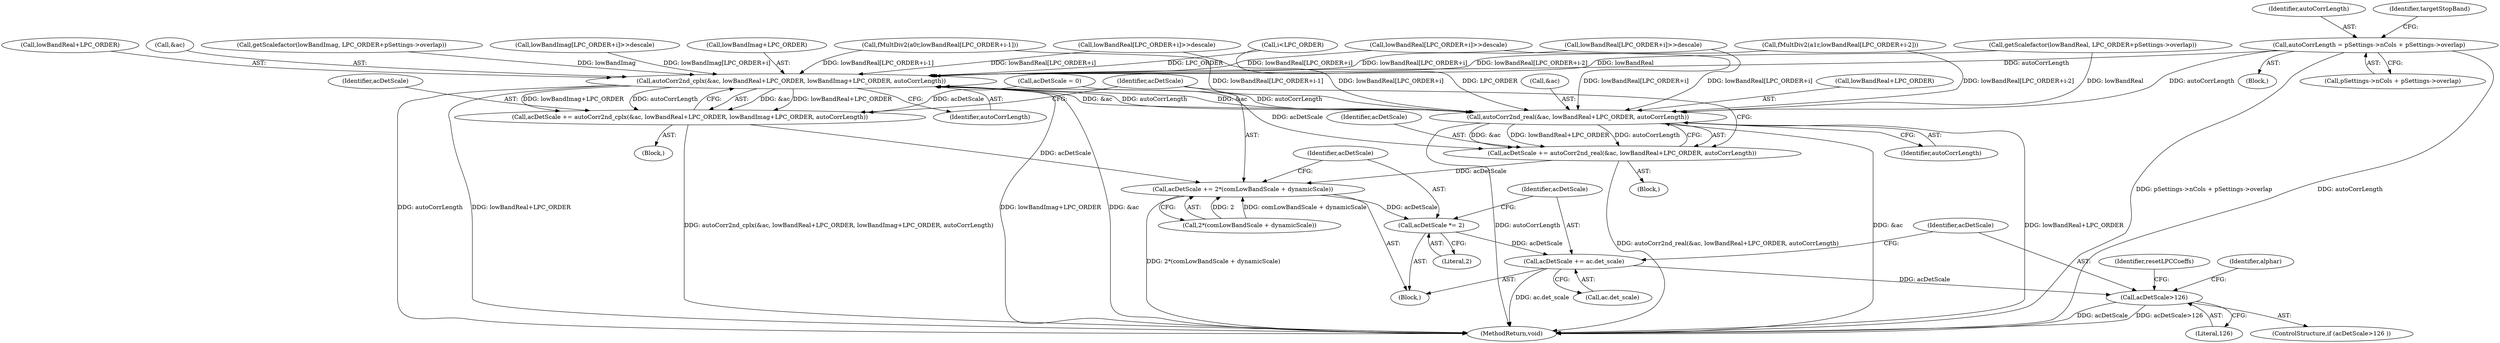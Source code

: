 digraph "0_Android_8e3be529372892e20ccf196809bc73276c822189@integer" {
"1000268" [label="(Call,autoCorrLength = pSettings->nCols + pSettings->overlap)"];
"1000735" [label="(Call,autoCorr2nd_cplx(&ac, lowBandReal+LPC_ORDER, lowBandImag+LPC_ORDER, autoCorrLength))"];
"1000733" [label="(Call,acDetScale += autoCorr2nd_cplx(&ac, lowBandReal+LPC_ORDER, lowBandImag+LPC_ORDER, autoCorrLength))"];
"1000756" [label="(Call,acDetScale += 2*(comLowBandScale + dynamicScale))"];
"1000763" [label="(Call,acDetScale *= 2)"];
"1000766" [label="(Call,acDetScale += ac.det_scale)"];
"1000772" [label="(Call,acDetScale>126)"];
"1000749" [label="(Call,autoCorr2nd_real(&ac, lowBandReal+LPC_ORDER, autoCorrLength))"];
"1000747" [label="(Call,acDetScale += autoCorr2nd_real(&ac, lowBandReal+LPC_ORDER, autoCorrLength))"];
"1001911" [label="(Call,lowBandReal[LPC_ORDER+i]>>descale)"];
"1000458" [label="(Call,acDetScale = 0)"];
"1000601" [label="(Call,getScalefactor(lowBandReal, LPC_ORDER+pSettings->overlap))"];
"1000269" [label="(Identifier,autoCorrLength)"];
"1000736" [label="(Call,&ac)"];
"1000636" [label="(Call,getScalefactor(lowBandImag, LPC_ORDER+pSettings->overlap))"];
"1001802" [label="(Call,lowBandReal[LPC_ORDER+i]>>descale)"];
"1000750" [label="(Call,&ac)"];
"1000765" [label="(Literal,2)"];
"1000777" [label="(Identifier,resetLPCCoeffs)"];
"1000178" [label="(Block,)"];
"1001767" [label="(Call,lowBandImag[LPC_ORDER+i]>>descale)"];
"1000747" [label="(Call,acDetScale += autoCorr2nd_real(&ac, lowBandReal+LPC_ORDER, autoCorrLength))"];
"1001754" [label="(Call,lowBandReal[LPC_ORDER+i]>>descale)"];
"1000744" [label="(Identifier,autoCorrLength)"];
"1000755" [label="(Identifier,autoCorrLength)"];
"1000758" [label="(Call,2*(comLowBandScale + dynamicScale))"];
"1000426" [label="(Block,)"];
"1000757" [label="(Identifier,acDetScale)"];
"1000732" [label="(Block,)"];
"1001885" [label="(Call,fMultDiv2(a0r,lowBandReal[LPC_ORDER+i-1]))"];
"1000465" [label="(Call,i<LPC_ORDER)"];
"1000270" [label="(Call,pSettings->nCols + pSettings->overlap)"];
"1000768" [label="(Call,ac.det_scale)"];
"1000774" [label="(Literal,126)"];
"1000752" [label="(Call,lowBandReal+LPC_ORDER)"];
"1000773" [label="(Identifier,acDetScale)"];
"1001894" [label="(Call,fMultDiv2(a1r,lowBandReal[LPC_ORDER+i-2]))"];
"1000771" [label="(ControlStructure,if (acDetScale>126 ))"];
"1000746" [label="(Block,)"];
"1002027" [label="(MethodReturn,void)"];
"1000749" [label="(Call,autoCorr2nd_real(&ac, lowBandReal+LPC_ORDER, autoCorrLength))"];
"1000278" [label="(Identifier,targetStopBand)"];
"1000741" [label="(Call,lowBandImag+LPC_ORDER)"];
"1000738" [label="(Call,lowBandReal+LPC_ORDER)"];
"1000748" [label="(Identifier,acDetScale)"];
"1000756" [label="(Call,acDetScale += 2*(comLowBandScale + dynamicScale))"];
"1000734" [label="(Identifier,acDetScale)"];
"1000735" [label="(Call,autoCorr2nd_cplx(&ac, lowBandReal+LPC_ORDER, lowBandImag+LPC_ORDER, autoCorrLength))"];
"1000767" [label="(Identifier,acDetScale)"];
"1000268" [label="(Call,autoCorrLength = pSettings->nCols + pSettings->overlap)"];
"1000781" [label="(Identifier,alphar)"];
"1000772" [label="(Call,acDetScale>126)"];
"1000763" [label="(Call,acDetScale *= 2)"];
"1000764" [label="(Identifier,acDetScale)"];
"1000766" [label="(Call,acDetScale += ac.det_scale)"];
"1000733" [label="(Call,acDetScale += autoCorr2nd_cplx(&ac, lowBandReal+LPC_ORDER, lowBandImag+LPC_ORDER, autoCorrLength))"];
"1000268" -> "1000178"  [label="AST: "];
"1000268" -> "1000270"  [label="CFG: "];
"1000269" -> "1000268"  [label="AST: "];
"1000270" -> "1000268"  [label="AST: "];
"1000278" -> "1000268"  [label="CFG: "];
"1000268" -> "1002027"  [label="DDG: autoCorrLength"];
"1000268" -> "1002027"  [label="DDG: pSettings->nCols + pSettings->overlap"];
"1000268" -> "1000735"  [label="DDG: autoCorrLength"];
"1000268" -> "1000749"  [label="DDG: autoCorrLength"];
"1000735" -> "1000733"  [label="AST: "];
"1000735" -> "1000744"  [label="CFG: "];
"1000736" -> "1000735"  [label="AST: "];
"1000738" -> "1000735"  [label="AST: "];
"1000741" -> "1000735"  [label="AST: "];
"1000744" -> "1000735"  [label="AST: "];
"1000733" -> "1000735"  [label="CFG: "];
"1000735" -> "1002027"  [label="DDG: autoCorrLength"];
"1000735" -> "1002027"  [label="DDG: lowBandReal+LPC_ORDER"];
"1000735" -> "1002027"  [label="DDG: lowBandImag+LPC_ORDER"];
"1000735" -> "1002027"  [label="DDG: &ac"];
"1000735" -> "1000733"  [label="DDG: &ac"];
"1000735" -> "1000733"  [label="DDG: lowBandReal+LPC_ORDER"];
"1000735" -> "1000733"  [label="DDG: lowBandImag+LPC_ORDER"];
"1000735" -> "1000733"  [label="DDG: autoCorrLength"];
"1000749" -> "1000735"  [label="DDG: &ac"];
"1000749" -> "1000735"  [label="DDG: autoCorrLength"];
"1001894" -> "1000735"  [label="DDG: lowBandReal[LPC_ORDER+i-2]"];
"1001754" -> "1000735"  [label="DDG: lowBandReal[LPC_ORDER+i]"];
"1000601" -> "1000735"  [label="DDG: lowBandReal"];
"1001802" -> "1000735"  [label="DDG: lowBandReal[LPC_ORDER+i]"];
"1001885" -> "1000735"  [label="DDG: lowBandReal[LPC_ORDER+i-1]"];
"1001911" -> "1000735"  [label="DDG: lowBandReal[LPC_ORDER+i]"];
"1000465" -> "1000735"  [label="DDG: LPC_ORDER"];
"1000636" -> "1000735"  [label="DDG: lowBandImag"];
"1001767" -> "1000735"  [label="DDG: lowBandImag[LPC_ORDER+i]"];
"1000735" -> "1000749"  [label="DDG: &ac"];
"1000735" -> "1000749"  [label="DDG: autoCorrLength"];
"1000733" -> "1000732"  [label="AST: "];
"1000734" -> "1000733"  [label="AST: "];
"1000757" -> "1000733"  [label="CFG: "];
"1000733" -> "1002027"  [label="DDG: autoCorr2nd_cplx(&ac, lowBandReal+LPC_ORDER, lowBandImag+LPC_ORDER, autoCorrLength)"];
"1000458" -> "1000733"  [label="DDG: acDetScale"];
"1000733" -> "1000756"  [label="DDG: acDetScale"];
"1000756" -> "1000426"  [label="AST: "];
"1000756" -> "1000758"  [label="CFG: "];
"1000757" -> "1000756"  [label="AST: "];
"1000758" -> "1000756"  [label="AST: "];
"1000764" -> "1000756"  [label="CFG: "];
"1000756" -> "1002027"  [label="DDG: 2*(comLowBandScale + dynamicScale)"];
"1000758" -> "1000756"  [label="DDG: 2"];
"1000758" -> "1000756"  [label="DDG: comLowBandScale + dynamicScale"];
"1000747" -> "1000756"  [label="DDG: acDetScale"];
"1000756" -> "1000763"  [label="DDG: acDetScale"];
"1000763" -> "1000426"  [label="AST: "];
"1000763" -> "1000765"  [label="CFG: "];
"1000764" -> "1000763"  [label="AST: "];
"1000765" -> "1000763"  [label="AST: "];
"1000767" -> "1000763"  [label="CFG: "];
"1000763" -> "1000766"  [label="DDG: acDetScale"];
"1000766" -> "1000426"  [label="AST: "];
"1000766" -> "1000768"  [label="CFG: "];
"1000767" -> "1000766"  [label="AST: "];
"1000768" -> "1000766"  [label="AST: "];
"1000773" -> "1000766"  [label="CFG: "];
"1000766" -> "1002027"  [label="DDG: ac.det_scale"];
"1000766" -> "1000772"  [label="DDG: acDetScale"];
"1000772" -> "1000771"  [label="AST: "];
"1000772" -> "1000774"  [label="CFG: "];
"1000773" -> "1000772"  [label="AST: "];
"1000774" -> "1000772"  [label="AST: "];
"1000777" -> "1000772"  [label="CFG: "];
"1000781" -> "1000772"  [label="CFG: "];
"1000772" -> "1002027"  [label="DDG: acDetScale"];
"1000772" -> "1002027"  [label="DDG: acDetScale>126"];
"1000749" -> "1000747"  [label="AST: "];
"1000749" -> "1000755"  [label="CFG: "];
"1000750" -> "1000749"  [label="AST: "];
"1000752" -> "1000749"  [label="AST: "];
"1000755" -> "1000749"  [label="AST: "];
"1000747" -> "1000749"  [label="CFG: "];
"1000749" -> "1002027"  [label="DDG: &ac"];
"1000749" -> "1002027"  [label="DDG: autoCorrLength"];
"1000749" -> "1002027"  [label="DDG: lowBandReal+LPC_ORDER"];
"1000749" -> "1000747"  [label="DDG: &ac"];
"1000749" -> "1000747"  [label="DDG: lowBandReal+LPC_ORDER"];
"1000749" -> "1000747"  [label="DDG: autoCorrLength"];
"1001894" -> "1000749"  [label="DDG: lowBandReal[LPC_ORDER+i-2]"];
"1001754" -> "1000749"  [label="DDG: lowBandReal[LPC_ORDER+i]"];
"1000601" -> "1000749"  [label="DDG: lowBandReal"];
"1001802" -> "1000749"  [label="DDG: lowBandReal[LPC_ORDER+i]"];
"1001885" -> "1000749"  [label="DDG: lowBandReal[LPC_ORDER+i-1]"];
"1001911" -> "1000749"  [label="DDG: lowBandReal[LPC_ORDER+i]"];
"1000465" -> "1000749"  [label="DDG: LPC_ORDER"];
"1000747" -> "1000746"  [label="AST: "];
"1000748" -> "1000747"  [label="AST: "];
"1000757" -> "1000747"  [label="CFG: "];
"1000747" -> "1002027"  [label="DDG: autoCorr2nd_real(&ac, lowBandReal+LPC_ORDER, autoCorrLength)"];
"1000458" -> "1000747"  [label="DDG: acDetScale"];
}
